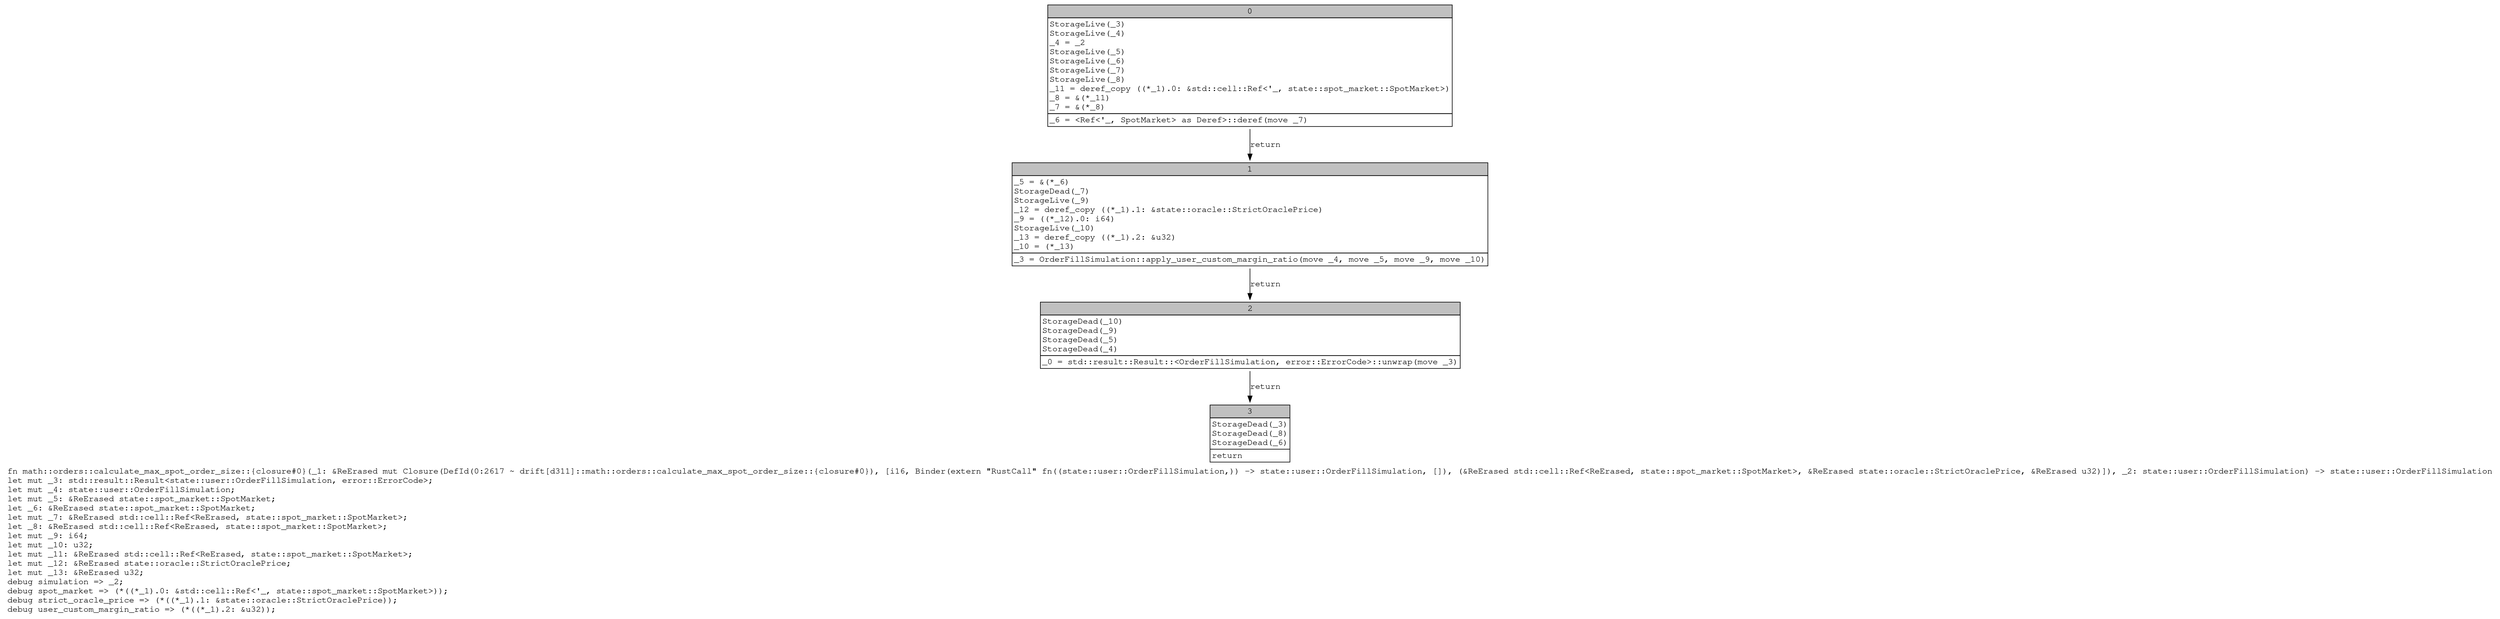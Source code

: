 digraph Mir_0_2617 {
    graph [fontname="Courier, monospace"];
    node [fontname="Courier, monospace"];
    edge [fontname="Courier, monospace"];
    label=<fn math::orders::calculate_max_spot_order_size::{closure#0}(_1: &amp;ReErased mut Closure(DefId(0:2617 ~ drift[d311]::math::orders::calculate_max_spot_order_size::{closure#0}), [i16, Binder(extern &quot;RustCall&quot; fn((state::user::OrderFillSimulation,)) -&gt; state::user::OrderFillSimulation, []), (&amp;ReErased std::cell::Ref&lt;ReErased, state::spot_market::SpotMarket&gt;, &amp;ReErased state::oracle::StrictOraclePrice, &amp;ReErased u32)]), _2: state::user::OrderFillSimulation) -&gt; state::user::OrderFillSimulation<br align="left"/>let mut _3: std::result::Result&lt;state::user::OrderFillSimulation, error::ErrorCode&gt;;<br align="left"/>let mut _4: state::user::OrderFillSimulation;<br align="left"/>let mut _5: &amp;ReErased state::spot_market::SpotMarket;<br align="left"/>let _6: &amp;ReErased state::spot_market::SpotMarket;<br align="left"/>let mut _7: &amp;ReErased std::cell::Ref&lt;ReErased, state::spot_market::SpotMarket&gt;;<br align="left"/>let _8: &amp;ReErased std::cell::Ref&lt;ReErased, state::spot_market::SpotMarket&gt;;<br align="left"/>let mut _9: i64;<br align="left"/>let mut _10: u32;<br align="left"/>let mut _11: &amp;ReErased std::cell::Ref&lt;ReErased, state::spot_market::SpotMarket&gt;;<br align="left"/>let mut _12: &amp;ReErased state::oracle::StrictOraclePrice;<br align="left"/>let mut _13: &amp;ReErased u32;<br align="left"/>debug simulation =&gt; _2;<br align="left"/>debug spot_market =&gt; (*((*_1).0: &amp;std::cell::Ref&lt;'_, state::spot_market::SpotMarket&gt;));<br align="left"/>debug strict_oracle_price =&gt; (*((*_1).1: &amp;state::oracle::StrictOraclePrice));<br align="left"/>debug user_custom_margin_ratio =&gt; (*((*_1).2: &amp;u32));<br align="left"/>>;
    bb0__0_2617 [shape="none", label=<<table border="0" cellborder="1" cellspacing="0"><tr><td bgcolor="gray" align="center" colspan="1">0</td></tr><tr><td align="left" balign="left">StorageLive(_3)<br/>StorageLive(_4)<br/>_4 = _2<br/>StorageLive(_5)<br/>StorageLive(_6)<br/>StorageLive(_7)<br/>StorageLive(_8)<br/>_11 = deref_copy ((*_1).0: &amp;std::cell::Ref&lt;'_, state::spot_market::SpotMarket&gt;)<br/>_8 = &amp;(*_11)<br/>_7 = &amp;(*_8)<br/></td></tr><tr><td align="left">_6 = &lt;Ref&lt;'_, SpotMarket&gt; as Deref&gt;::deref(move _7)</td></tr></table>>];
    bb1__0_2617 [shape="none", label=<<table border="0" cellborder="1" cellspacing="0"><tr><td bgcolor="gray" align="center" colspan="1">1</td></tr><tr><td align="left" balign="left">_5 = &amp;(*_6)<br/>StorageDead(_7)<br/>StorageLive(_9)<br/>_12 = deref_copy ((*_1).1: &amp;state::oracle::StrictOraclePrice)<br/>_9 = ((*_12).0: i64)<br/>StorageLive(_10)<br/>_13 = deref_copy ((*_1).2: &amp;u32)<br/>_10 = (*_13)<br/></td></tr><tr><td align="left">_3 = OrderFillSimulation::apply_user_custom_margin_ratio(move _4, move _5, move _9, move _10)</td></tr></table>>];
    bb2__0_2617 [shape="none", label=<<table border="0" cellborder="1" cellspacing="0"><tr><td bgcolor="gray" align="center" colspan="1">2</td></tr><tr><td align="left" balign="left">StorageDead(_10)<br/>StorageDead(_9)<br/>StorageDead(_5)<br/>StorageDead(_4)<br/></td></tr><tr><td align="left">_0 = std::result::Result::&lt;OrderFillSimulation, error::ErrorCode&gt;::unwrap(move _3)</td></tr></table>>];
    bb3__0_2617 [shape="none", label=<<table border="0" cellborder="1" cellspacing="0"><tr><td bgcolor="gray" align="center" colspan="1">3</td></tr><tr><td align="left" balign="left">StorageDead(_3)<br/>StorageDead(_8)<br/>StorageDead(_6)<br/></td></tr><tr><td align="left">return</td></tr></table>>];
    bb0__0_2617 -> bb1__0_2617 [label="return"];
    bb1__0_2617 -> bb2__0_2617 [label="return"];
    bb2__0_2617 -> bb3__0_2617 [label="return"];
}
